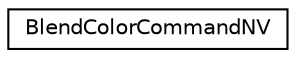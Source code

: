 digraph "Graphical Class Hierarchy"
{
 // LATEX_PDF_SIZE
  edge [fontname="Helvetica",fontsize="10",labelfontname="Helvetica",labelfontsize="10"];
  node [fontname="Helvetica",fontsize="10",shape=record];
  rankdir="LR";
  Node0 [label="BlendColorCommandNV",height=0.2,width=0.4,color="black", fillcolor="white", style="filled",URL="$struct_blend_color_command_n_v.html",tooltip=" "];
}
